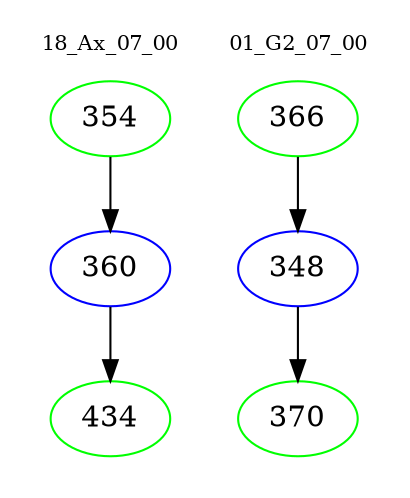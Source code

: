 digraph{
subgraph cluster_0 {
color = white
label = "18_Ax_07_00";
fontsize=10;
T0_354 [label="354", color="green"]
T0_354 -> T0_360 [color="black"]
T0_360 [label="360", color="blue"]
T0_360 -> T0_434 [color="black"]
T0_434 [label="434", color="green"]
}
subgraph cluster_1 {
color = white
label = "01_G2_07_00";
fontsize=10;
T1_366 [label="366", color="green"]
T1_366 -> T1_348 [color="black"]
T1_348 [label="348", color="blue"]
T1_348 -> T1_370 [color="black"]
T1_370 [label="370", color="green"]
}
}
